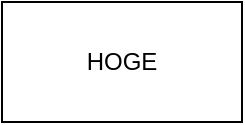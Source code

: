 <mxfile>
    <diagram id="lipHilMF78I62q2rvId2" name="ページ1">
        <mxGraphModel dx="320" dy="1190" grid="1" gridSize="10" guides="1" tooltips="1" connect="1" arrows="1" fold="1" page="1" pageScale="1" pageWidth="827" pageHeight="1169" math="0" shadow="0">
            <root>
                <mxCell id="0"/>
                <mxCell id="1" parent="0"/>
                <mxCell id="2" value="HOGE" style="rounded=0;whiteSpace=wrap;html=1;" vertex="1" parent="1">
                    <mxGeometry x="20" y="30" width="120" height="60" as="geometry"/>
                </mxCell>
            </root>
        </mxGraphModel>
    </diagram>
</mxfile>